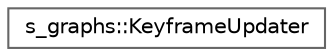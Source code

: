 digraph "Graphical Class Hierarchy"
{
 // LATEX_PDF_SIZE
  bgcolor="transparent";
  edge [fontname=Helvetica,fontsize=10,labelfontname=Helvetica,labelfontsize=10];
  node [fontname=Helvetica,fontsize=10,shape=box,height=0.2,width=0.4];
  rankdir="LR";
  Node0 [label="s_graphs::KeyframeUpdater",height=0.2,width=0.4,color="grey40", fillcolor="white", style="filled",URL="$classs__graphs_1_1KeyframeUpdater.html",tooltip="this class decides if a new frame should be registered to the pose graph as a keyframe"];
}
